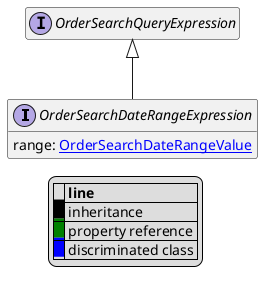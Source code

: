 @startuml

hide empty fields
hide empty methods
legend
|= |= line |
|<back:black>   </back>| inheritance |
|<back:green>   </back>| property reference |
|<back:blue>   </back>| discriminated class |
endlegend
interface OrderSearchDateRangeExpression [[OrderSearchDateRangeExpression.svg]] extends OrderSearchQueryExpression {
    range: [[OrderSearchDateRangeValue.svg OrderSearchDateRangeValue]]
}
interface OrderSearchQueryExpression [[OrderSearchQueryExpression.svg]]  {
}





@enduml
